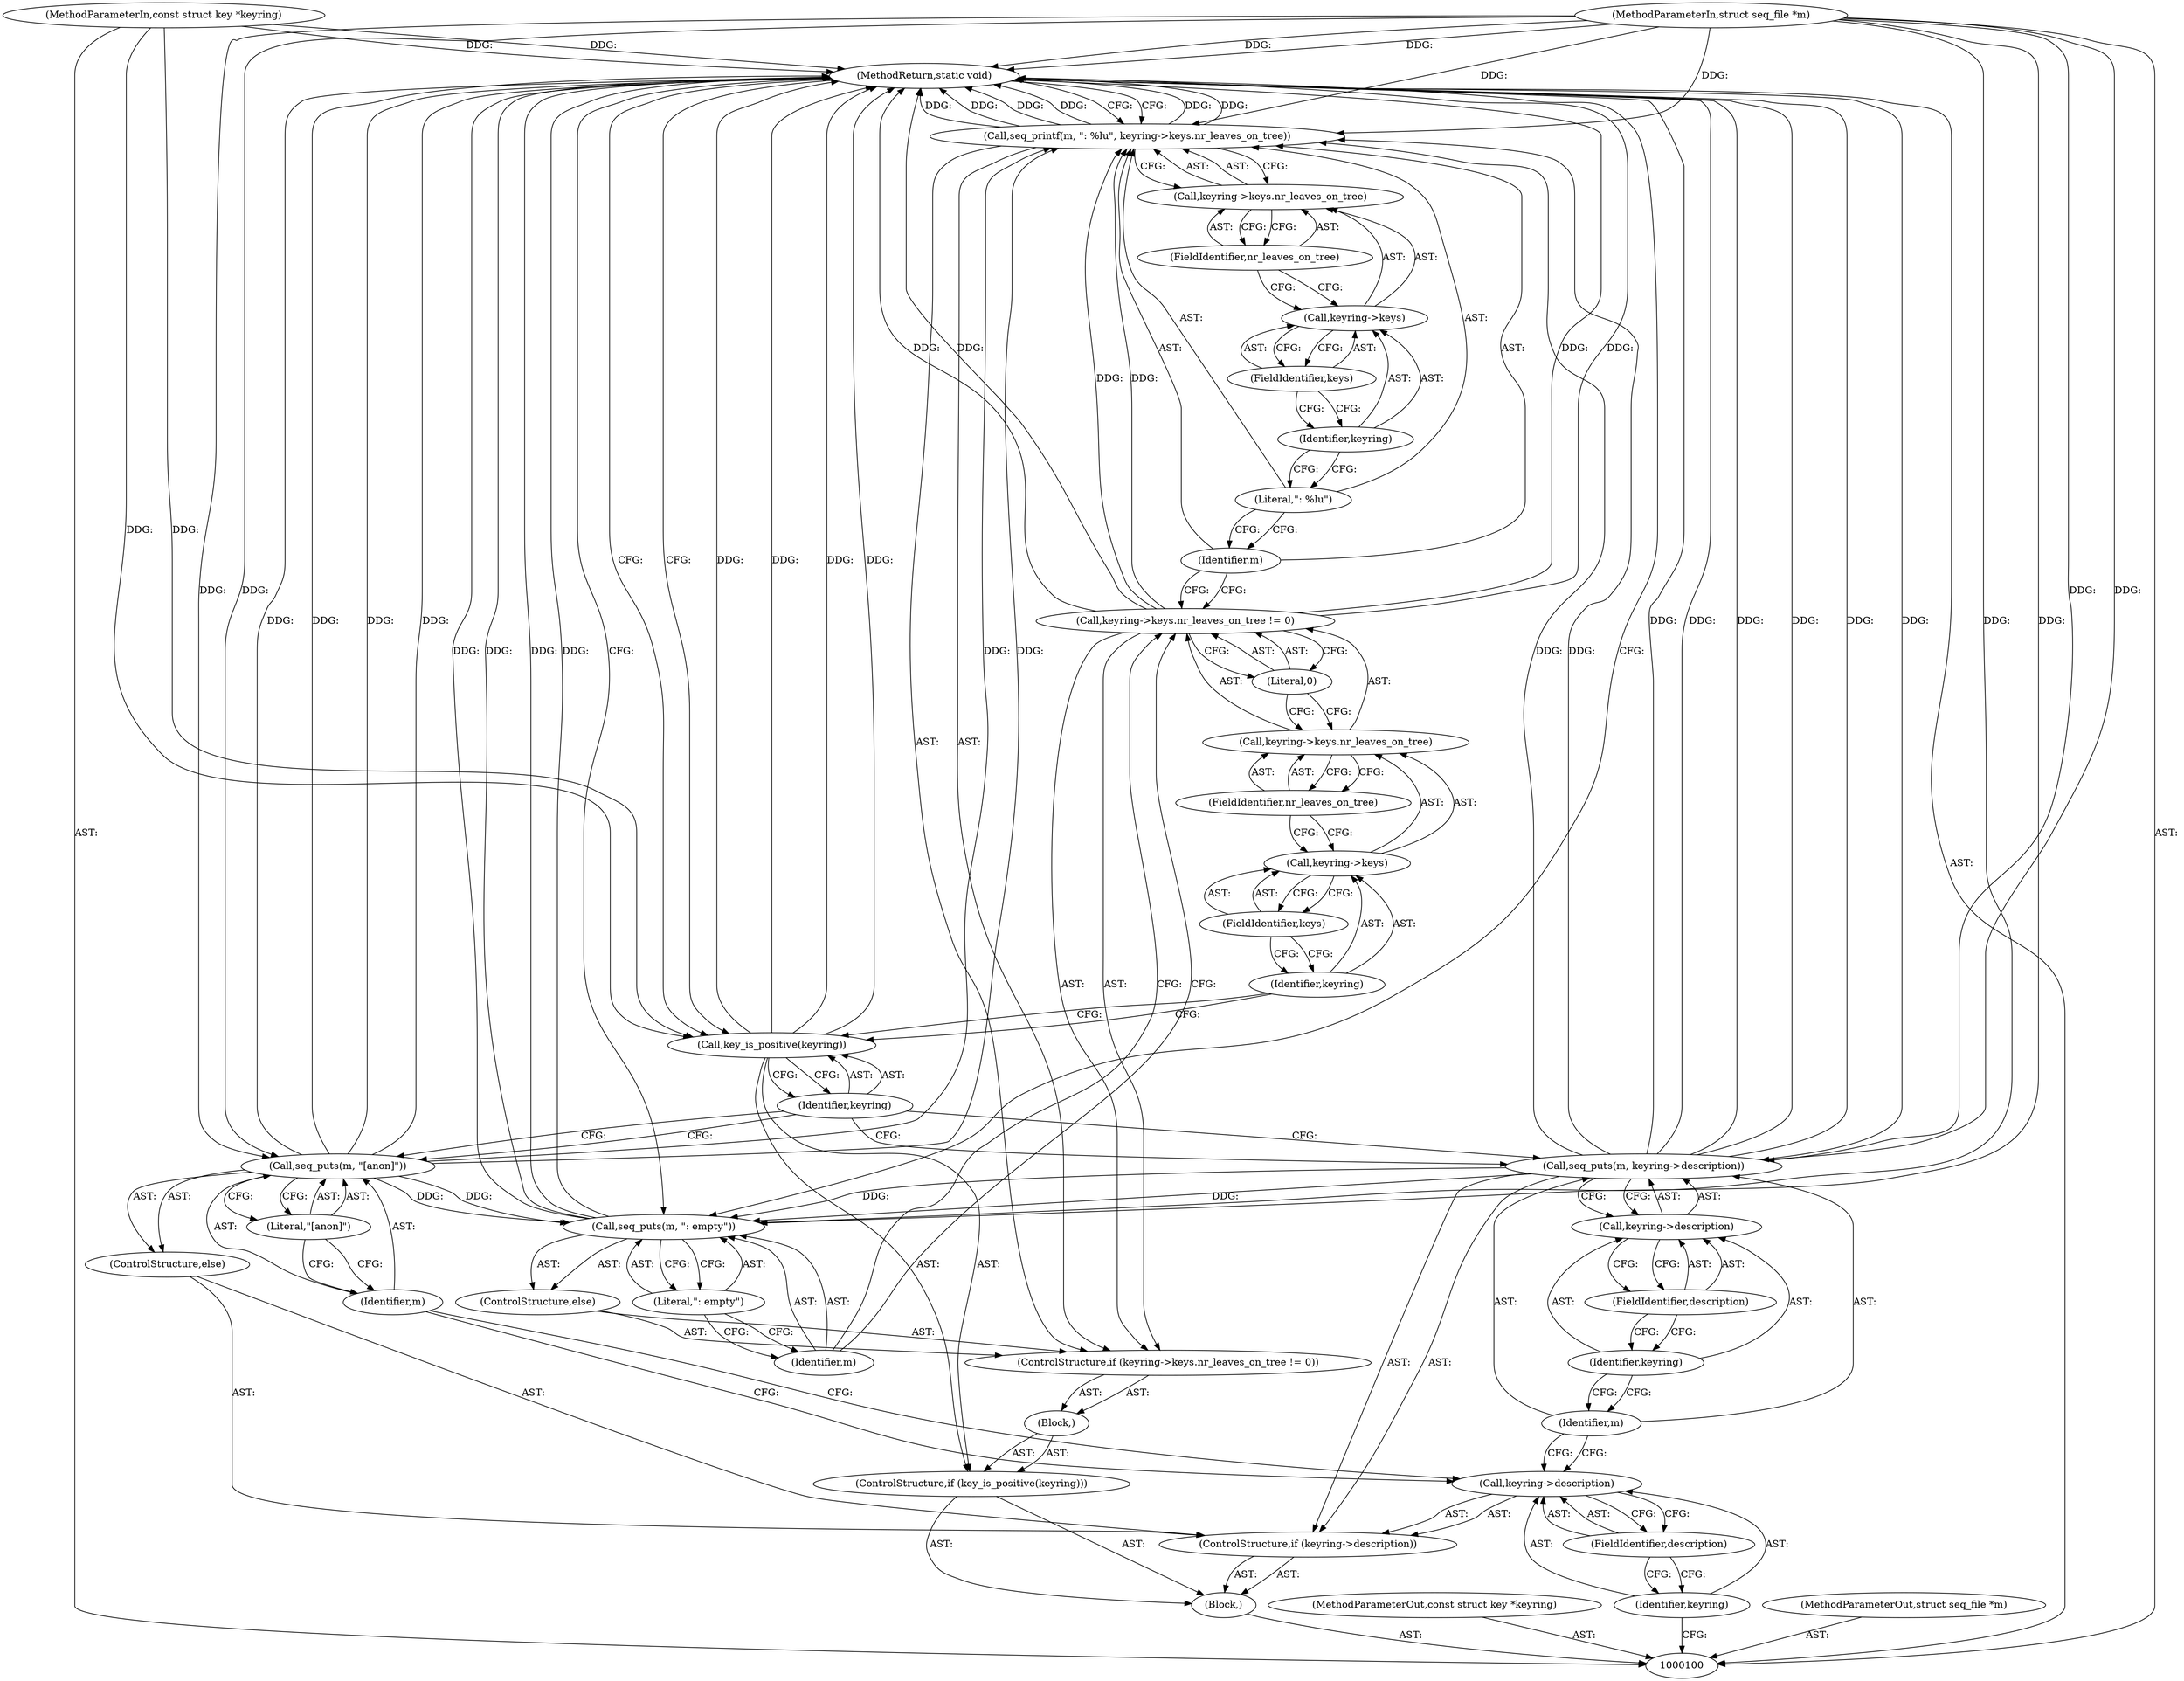 digraph "0_linux_363b02dab09b3226f3bd1420dad9c72b79a42a76_10" {
"1000141" [label="(MethodReturn,static void)"];
"1000101" [label="(MethodParameterIn,const struct key *keyring)"];
"1000179" [label="(MethodParameterOut,const struct key *keyring)"];
"1000102" [label="(MethodParameterIn,struct seq_file *m)"];
"1000180" [label="(MethodParameterOut,struct seq_file *m)"];
"1000130" [label="(Identifier,m)"];
"1000131" [label="(Literal,\": %lu\")"];
"1000132" [label="(Call,keyring->keys.nr_leaves_on_tree)"];
"1000133" [label="(Call,keyring->keys)"];
"1000134" [label="(Identifier,keyring)"];
"1000135" [label="(FieldIdentifier,keys)"];
"1000129" [label="(Call,seq_printf(m, \": %lu\", keyring->keys.nr_leaves_on_tree))"];
"1000136" [label="(FieldIdentifier,nr_leaves_on_tree)"];
"1000137" [label="(ControlStructure,else)"];
"1000139" [label="(Identifier,m)"];
"1000140" [label="(Literal,\": empty\")"];
"1000138" [label="(Call,seq_puts(m, \": empty\"))"];
"1000103" [label="(Block,)"];
"1000104" [label="(ControlStructure,if (keyring->description))"];
"1000107" [label="(FieldIdentifier,description)"];
"1000105" [label="(Call,keyring->description)"];
"1000106" [label="(Identifier,keyring)"];
"1000109" [label="(Identifier,m)"];
"1000110" [label="(Call,keyring->description)"];
"1000111" [label="(Identifier,keyring)"];
"1000108" [label="(Call,seq_puts(m, keyring->description))"];
"1000112" [label="(FieldIdentifier,description)"];
"1000113" [label="(ControlStructure,else)"];
"1000115" [label="(Identifier,m)"];
"1000116" [label="(Literal,\"[anon]\")"];
"1000114" [label="(Call,seq_puts(m, \"[anon]\"))"];
"1000117" [label="(ControlStructure,if (key_is_positive(keyring)))"];
"1000119" [label="(Identifier,keyring)"];
"1000120" [label="(Block,)"];
"1000118" [label="(Call,key_is_positive(keyring))"];
"1000126" [label="(FieldIdentifier,keys)"];
"1000127" [label="(FieldIdentifier,nr_leaves_on_tree)"];
"1000121" [label="(ControlStructure,if (keyring->keys.nr_leaves_on_tree != 0))"];
"1000128" [label="(Literal,0)"];
"1000122" [label="(Call,keyring->keys.nr_leaves_on_tree != 0)"];
"1000123" [label="(Call,keyring->keys.nr_leaves_on_tree)"];
"1000124" [label="(Call,keyring->keys)"];
"1000125" [label="(Identifier,keyring)"];
"1000141" -> "1000100"  [label="AST: "];
"1000141" -> "1000129"  [label="CFG: "];
"1000141" -> "1000138"  [label="CFG: "];
"1000141" -> "1000118"  [label="CFG: "];
"1000129" -> "1000141"  [label="DDG: "];
"1000129" -> "1000141"  [label="DDG: "];
"1000129" -> "1000141"  [label="DDG: "];
"1000108" -> "1000141"  [label="DDG: "];
"1000108" -> "1000141"  [label="DDG: "];
"1000108" -> "1000141"  [label="DDG: "];
"1000114" -> "1000141"  [label="DDG: "];
"1000114" -> "1000141"  [label="DDG: "];
"1000118" -> "1000141"  [label="DDG: "];
"1000118" -> "1000141"  [label="DDG: "];
"1000102" -> "1000141"  [label="DDG: "];
"1000122" -> "1000141"  [label="DDG: "];
"1000122" -> "1000141"  [label="DDG: "];
"1000138" -> "1000141"  [label="DDG: "];
"1000138" -> "1000141"  [label="DDG: "];
"1000101" -> "1000141"  [label="DDG: "];
"1000101" -> "1000100"  [label="AST: "];
"1000101" -> "1000141"  [label="DDG: "];
"1000101" -> "1000118"  [label="DDG: "];
"1000179" -> "1000100"  [label="AST: "];
"1000102" -> "1000100"  [label="AST: "];
"1000102" -> "1000141"  [label="DDG: "];
"1000102" -> "1000108"  [label="DDG: "];
"1000102" -> "1000114"  [label="DDG: "];
"1000102" -> "1000129"  [label="DDG: "];
"1000102" -> "1000138"  [label="DDG: "];
"1000180" -> "1000100"  [label="AST: "];
"1000130" -> "1000129"  [label="AST: "];
"1000130" -> "1000122"  [label="CFG: "];
"1000131" -> "1000130"  [label="CFG: "];
"1000131" -> "1000129"  [label="AST: "];
"1000131" -> "1000130"  [label="CFG: "];
"1000134" -> "1000131"  [label="CFG: "];
"1000132" -> "1000129"  [label="AST: "];
"1000132" -> "1000136"  [label="CFG: "];
"1000133" -> "1000132"  [label="AST: "];
"1000136" -> "1000132"  [label="AST: "];
"1000129" -> "1000132"  [label="CFG: "];
"1000133" -> "1000132"  [label="AST: "];
"1000133" -> "1000135"  [label="CFG: "];
"1000134" -> "1000133"  [label="AST: "];
"1000135" -> "1000133"  [label="AST: "];
"1000136" -> "1000133"  [label="CFG: "];
"1000134" -> "1000133"  [label="AST: "];
"1000134" -> "1000131"  [label="CFG: "];
"1000135" -> "1000134"  [label="CFG: "];
"1000135" -> "1000133"  [label="AST: "];
"1000135" -> "1000134"  [label="CFG: "];
"1000133" -> "1000135"  [label="CFG: "];
"1000129" -> "1000121"  [label="AST: "];
"1000129" -> "1000132"  [label="CFG: "];
"1000130" -> "1000129"  [label="AST: "];
"1000131" -> "1000129"  [label="AST: "];
"1000132" -> "1000129"  [label="AST: "];
"1000141" -> "1000129"  [label="CFG: "];
"1000129" -> "1000141"  [label="DDG: "];
"1000129" -> "1000141"  [label="DDG: "];
"1000129" -> "1000141"  [label="DDG: "];
"1000114" -> "1000129"  [label="DDG: "];
"1000108" -> "1000129"  [label="DDG: "];
"1000102" -> "1000129"  [label="DDG: "];
"1000122" -> "1000129"  [label="DDG: "];
"1000136" -> "1000132"  [label="AST: "];
"1000136" -> "1000133"  [label="CFG: "];
"1000132" -> "1000136"  [label="CFG: "];
"1000137" -> "1000121"  [label="AST: "];
"1000138" -> "1000137"  [label="AST: "];
"1000139" -> "1000138"  [label="AST: "];
"1000139" -> "1000122"  [label="CFG: "];
"1000140" -> "1000139"  [label="CFG: "];
"1000140" -> "1000138"  [label="AST: "];
"1000140" -> "1000139"  [label="CFG: "];
"1000138" -> "1000140"  [label="CFG: "];
"1000138" -> "1000137"  [label="AST: "];
"1000138" -> "1000140"  [label="CFG: "];
"1000139" -> "1000138"  [label="AST: "];
"1000140" -> "1000138"  [label="AST: "];
"1000141" -> "1000138"  [label="CFG: "];
"1000138" -> "1000141"  [label="DDG: "];
"1000138" -> "1000141"  [label="DDG: "];
"1000114" -> "1000138"  [label="DDG: "];
"1000108" -> "1000138"  [label="DDG: "];
"1000102" -> "1000138"  [label="DDG: "];
"1000103" -> "1000100"  [label="AST: "];
"1000104" -> "1000103"  [label="AST: "];
"1000117" -> "1000103"  [label="AST: "];
"1000104" -> "1000103"  [label="AST: "];
"1000105" -> "1000104"  [label="AST: "];
"1000108" -> "1000104"  [label="AST: "];
"1000113" -> "1000104"  [label="AST: "];
"1000107" -> "1000105"  [label="AST: "];
"1000107" -> "1000106"  [label="CFG: "];
"1000105" -> "1000107"  [label="CFG: "];
"1000105" -> "1000104"  [label="AST: "];
"1000105" -> "1000107"  [label="CFG: "];
"1000106" -> "1000105"  [label="AST: "];
"1000107" -> "1000105"  [label="AST: "];
"1000109" -> "1000105"  [label="CFG: "];
"1000115" -> "1000105"  [label="CFG: "];
"1000106" -> "1000105"  [label="AST: "];
"1000106" -> "1000100"  [label="CFG: "];
"1000107" -> "1000106"  [label="CFG: "];
"1000109" -> "1000108"  [label="AST: "];
"1000109" -> "1000105"  [label="CFG: "];
"1000111" -> "1000109"  [label="CFG: "];
"1000110" -> "1000108"  [label="AST: "];
"1000110" -> "1000112"  [label="CFG: "];
"1000111" -> "1000110"  [label="AST: "];
"1000112" -> "1000110"  [label="AST: "];
"1000108" -> "1000110"  [label="CFG: "];
"1000111" -> "1000110"  [label="AST: "];
"1000111" -> "1000109"  [label="CFG: "];
"1000112" -> "1000111"  [label="CFG: "];
"1000108" -> "1000104"  [label="AST: "];
"1000108" -> "1000110"  [label="CFG: "];
"1000109" -> "1000108"  [label="AST: "];
"1000110" -> "1000108"  [label="AST: "];
"1000119" -> "1000108"  [label="CFG: "];
"1000108" -> "1000141"  [label="DDG: "];
"1000108" -> "1000141"  [label="DDG: "];
"1000108" -> "1000141"  [label="DDG: "];
"1000102" -> "1000108"  [label="DDG: "];
"1000108" -> "1000129"  [label="DDG: "];
"1000108" -> "1000138"  [label="DDG: "];
"1000112" -> "1000110"  [label="AST: "];
"1000112" -> "1000111"  [label="CFG: "];
"1000110" -> "1000112"  [label="CFG: "];
"1000113" -> "1000104"  [label="AST: "];
"1000114" -> "1000113"  [label="AST: "];
"1000115" -> "1000114"  [label="AST: "];
"1000115" -> "1000105"  [label="CFG: "];
"1000116" -> "1000115"  [label="CFG: "];
"1000116" -> "1000114"  [label="AST: "];
"1000116" -> "1000115"  [label="CFG: "];
"1000114" -> "1000116"  [label="CFG: "];
"1000114" -> "1000113"  [label="AST: "];
"1000114" -> "1000116"  [label="CFG: "];
"1000115" -> "1000114"  [label="AST: "];
"1000116" -> "1000114"  [label="AST: "];
"1000119" -> "1000114"  [label="CFG: "];
"1000114" -> "1000141"  [label="DDG: "];
"1000114" -> "1000141"  [label="DDG: "];
"1000102" -> "1000114"  [label="DDG: "];
"1000114" -> "1000129"  [label="DDG: "];
"1000114" -> "1000138"  [label="DDG: "];
"1000117" -> "1000103"  [label="AST: "];
"1000118" -> "1000117"  [label="AST: "];
"1000120" -> "1000117"  [label="AST: "];
"1000119" -> "1000118"  [label="AST: "];
"1000119" -> "1000108"  [label="CFG: "];
"1000119" -> "1000114"  [label="CFG: "];
"1000118" -> "1000119"  [label="CFG: "];
"1000120" -> "1000117"  [label="AST: "];
"1000121" -> "1000120"  [label="AST: "];
"1000118" -> "1000117"  [label="AST: "];
"1000118" -> "1000119"  [label="CFG: "];
"1000119" -> "1000118"  [label="AST: "];
"1000125" -> "1000118"  [label="CFG: "];
"1000141" -> "1000118"  [label="CFG: "];
"1000118" -> "1000141"  [label="DDG: "];
"1000118" -> "1000141"  [label="DDG: "];
"1000101" -> "1000118"  [label="DDG: "];
"1000126" -> "1000124"  [label="AST: "];
"1000126" -> "1000125"  [label="CFG: "];
"1000124" -> "1000126"  [label="CFG: "];
"1000127" -> "1000123"  [label="AST: "];
"1000127" -> "1000124"  [label="CFG: "];
"1000123" -> "1000127"  [label="CFG: "];
"1000121" -> "1000120"  [label="AST: "];
"1000122" -> "1000121"  [label="AST: "];
"1000129" -> "1000121"  [label="AST: "];
"1000137" -> "1000121"  [label="AST: "];
"1000128" -> "1000122"  [label="AST: "];
"1000128" -> "1000123"  [label="CFG: "];
"1000122" -> "1000128"  [label="CFG: "];
"1000122" -> "1000121"  [label="AST: "];
"1000122" -> "1000128"  [label="CFG: "];
"1000123" -> "1000122"  [label="AST: "];
"1000128" -> "1000122"  [label="AST: "];
"1000130" -> "1000122"  [label="CFG: "];
"1000139" -> "1000122"  [label="CFG: "];
"1000122" -> "1000141"  [label="DDG: "];
"1000122" -> "1000141"  [label="DDG: "];
"1000122" -> "1000129"  [label="DDG: "];
"1000123" -> "1000122"  [label="AST: "];
"1000123" -> "1000127"  [label="CFG: "];
"1000124" -> "1000123"  [label="AST: "];
"1000127" -> "1000123"  [label="AST: "];
"1000128" -> "1000123"  [label="CFG: "];
"1000124" -> "1000123"  [label="AST: "];
"1000124" -> "1000126"  [label="CFG: "];
"1000125" -> "1000124"  [label="AST: "];
"1000126" -> "1000124"  [label="AST: "];
"1000127" -> "1000124"  [label="CFG: "];
"1000125" -> "1000124"  [label="AST: "];
"1000125" -> "1000118"  [label="CFG: "];
"1000126" -> "1000125"  [label="CFG: "];
}
